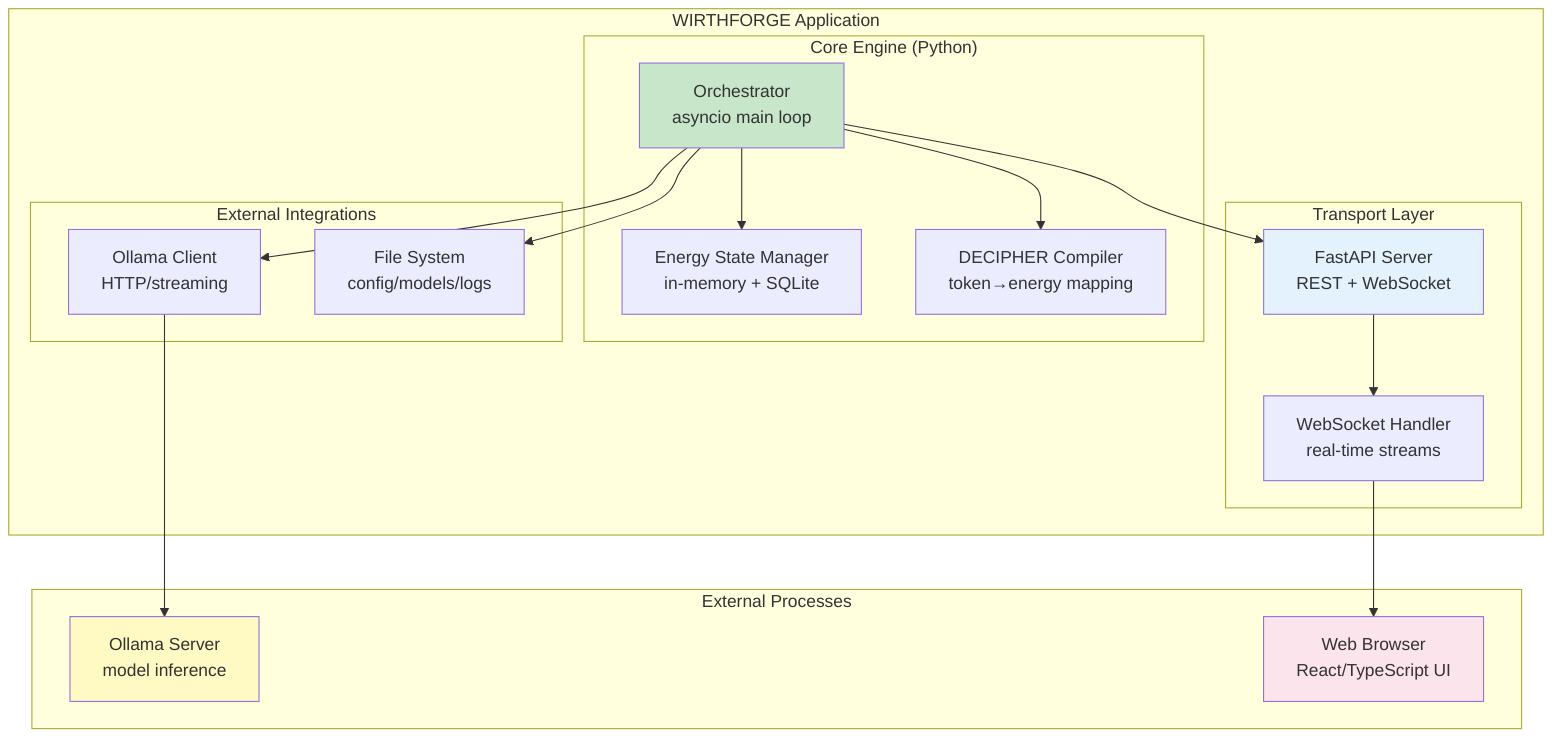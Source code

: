 graph TB
    subgraph "WIRTHFORGE Application"
        subgraph "Core Engine (Python)"
            O[Orchestrator<br/>asyncio main loop]
            ES[Energy State Manager<br/>in-memory + SQLite]
            DC[DECIPHER Compiler<br/>token→energy mapping]
        end
        
        subgraph "Transport Layer"
            API[FastAPI Server<br/>REST + WebSocket]
            WS[WebSocket Handler<br/>real-time streams]
        end
        
        subgraph "External Integrations"
            OL[Ollama Client<br/>HTTP/streaming]
            FS[File System<br/>config/models/logs]
        end
    end
    
    subgraph "External Processes"
        M[Ollama Server<br/>model inference]
        UI[Web Browser<br/>React/TypeScript UI]
    end
    
    O --> ES
    O --> DC
    O --> API
    API --> WS
    O --> OL
    O --> FS
    OL --> M
    WS --> UI
    
    style O fill:#c8e6c9
    style API fill:#e3f2fd
    style M fill:#fff9c4
    style UI fill:#fce4ec